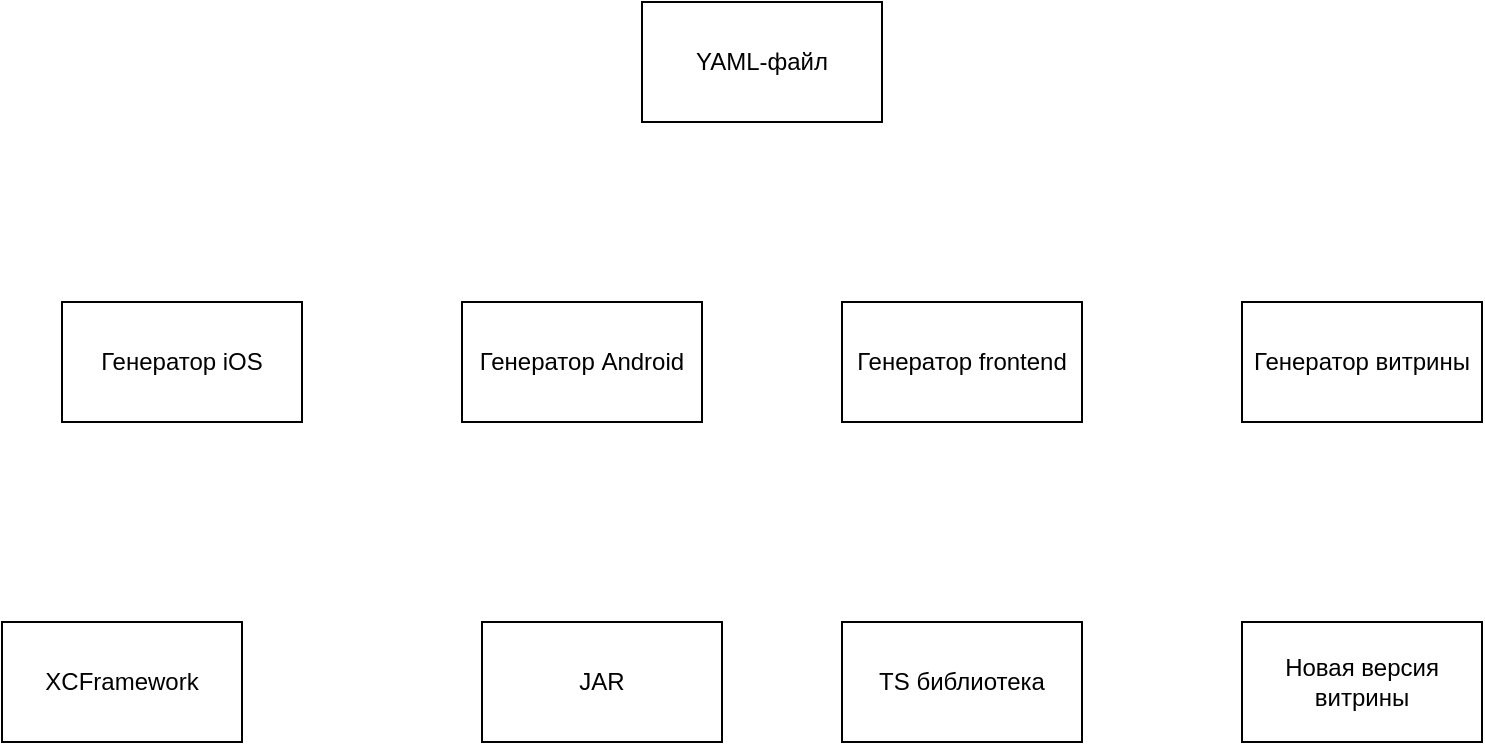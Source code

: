 <mxfile version="22.0.6" type="github">
  <diagram name="Page-1" id="xNjw1yalNfvpvAXhLcQQ">
    <mxGraphModel dx="714" dy="737" grid="1" gridSize="10" guides="1" tooltips="1" connect="1" arrows="1" fold="1" page="1" pageScale="1" pageWidth="850" pageHeight="1100" math="0" shadow="0">
      <root>
        <mxCell id="0" />
        <mxCell id="1" parent="0" />
        <mxCell id="BfpJ8nS28u2EYpjjWt1W-1" value="YAML-файл" style="rounded=0;whiteSpace=wrap;html=1;" vertex="1" parent="1">
          <mxGeometry x="430" y="180" width="120" height="60" as="geometry" />
        </mxCell>
        <mxCell id="BfpJ8nS28u2EYpjjWt1W-2" value="Генератор iOS" style="rounded=0;whiteSpace=wrap;html=1;" vertex="1" parent="1">
          <mxGeometry x="140" y="330" width="120" height="60" as="geometry" />
        </mxCell>
        <mxCell id="BfpJ8nS28u2EYpjjWt1W-3" value="Генератор Android" style="rounded=0;whiteSpace=wrap;html=1;" vertex="1" parent="1">
          <mxGeometry x="340" y="330" width="120" height="60" as="geometry" />
        </mxCell>
        <mxCell id="BfpJ8nS28u2EYpjjWt1W-4" value="Генератор frontend" style="rounded=0;whiteSpace=wrap;html=1;" vertex="1" parent="1">
          <mxGeometry x="530" y="330" width="120" height="60" as="geometry" />
        </mxCell>
        <mxCell id="BfpJ8nS28u2EYpjjWt1W-5" value="Генератор витрины" style="rounded=0;whiteSpace=wrap;html=1;" vertex="1" parent="1">
          <mxGeometry x="730" y="330" width="120" height="60" as="geometry" />
        </mxCell>
        <mxCell id="BfpJ8nS28u2EYpjjWt1W-6" value="XCFramework" style="rounded=0;whiteSpace=wrap;html=1;" vertex="1" parent="1">
          <mxGeometry x="110" y="490" width="120" height="60" as="geometry" />
        </mxCell>
        <mxCell id="BfpJ8nS28u2EYpjjWt1W-7" value="JAR" style="rounded=0;whiteSpace=wrap;html=1;" vertex="1" parent="1">
          <mxGeometry x="350" y="490" width="120" height="60" as="geometry" />
        </mxCell>
        <mxCell id="BfpJ8nS28u2EYpjjWt1W-8" value="Новая версия витрины" style="rounded=0;whiteSpace=wrap;html=1;" vertex="1" parent="1">
          <mxGeometry x="730" y="490" width="120" height="60" as="geometry" />
        </mxCell>
        <mxCell id="BfpJ8nS28u2EYpjjWt1W-9" value="TS библиотека" style="rounded=0;whiteSpace=wrap;html=1;" vertex="1" parent="1">
          <mxGeometry x="530" y="490" width="120" height="60" as="geometry" />
        </mxCell>
      </root>
    </mxGraphModel>
  </diagram>
</mxfile>
